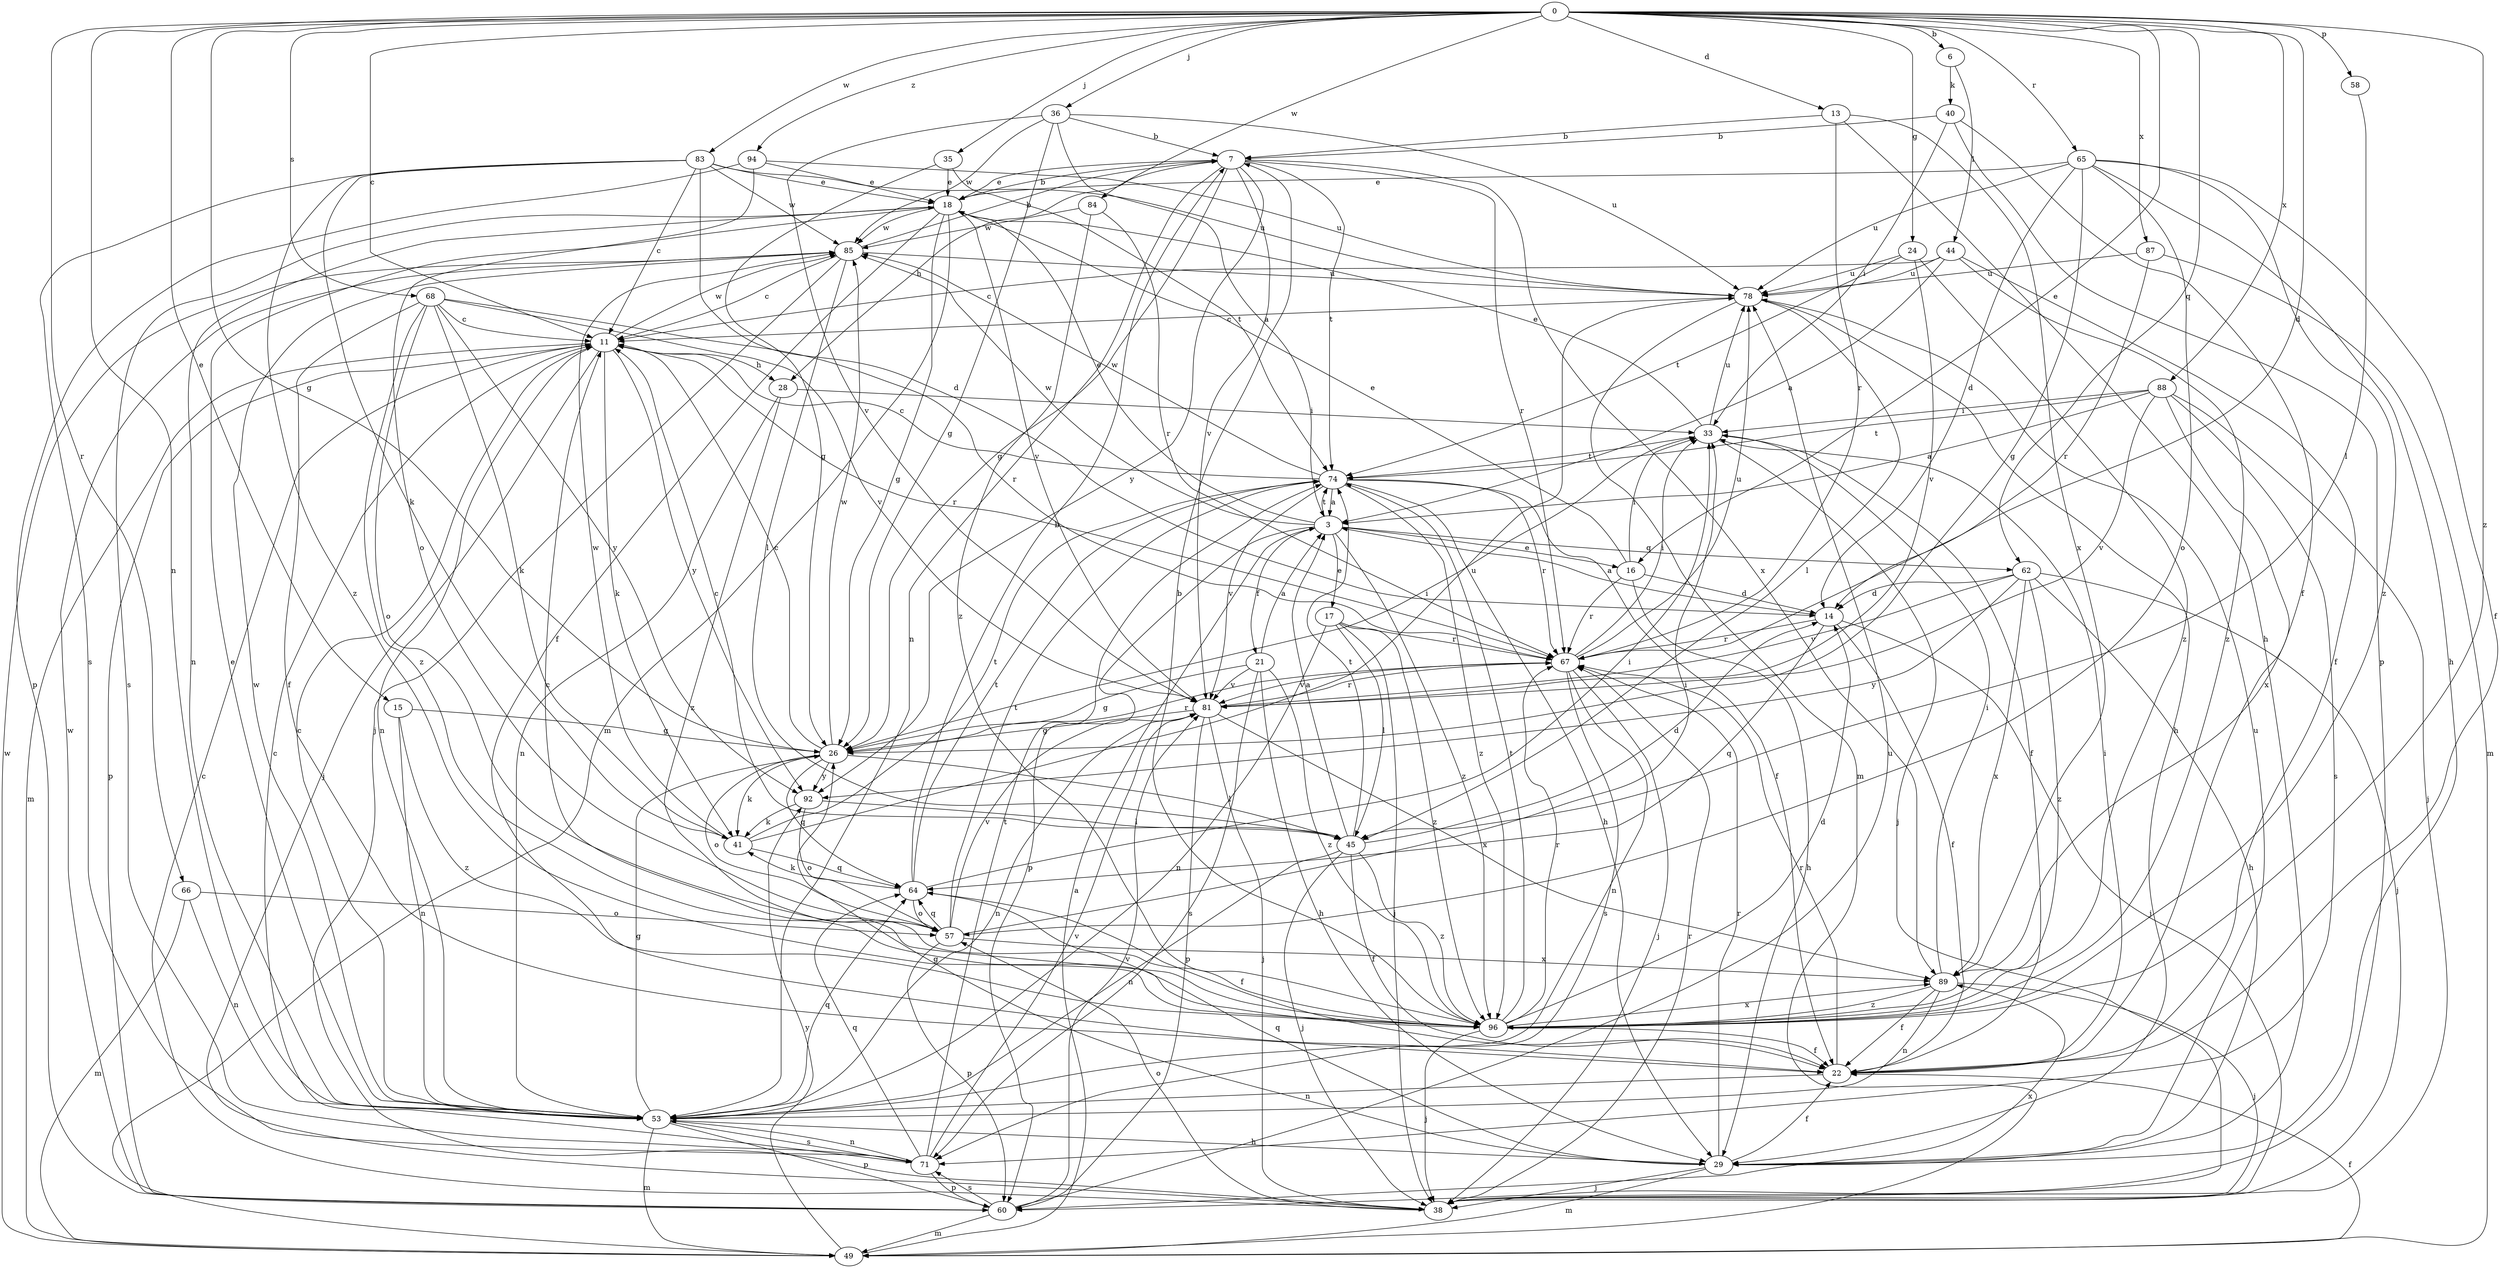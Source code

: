 strict digraph  {
0;
3;
6;
7;
11;
13;
14;
15;
16;
17;
18;
21;
22;
24;
26;
28;
29;
33;
35;
36;
38;
40;
41;
44;
45;
49;
53;
57;
58;
60;
62;
64;
65;
66;
67;
68;
71;
74;
78;
81;
83;
84;
85;
87;
88;
89;
92;
94;
96;
0 -> 6  [label=b];
0 -> 11  [label=c];
0 -> 13  [label=d];
0 -> 14  [label=d];
0 -> 15  [label=e];
0 -> 16  [label=e];
0 -> 24  [label=g];
0 -> 26  [label=g];
0 -> 35  [label=j];
0 -> 36  [label=j];
0 -> 53  [label=n];
0 -> 58  [label=p];
0 -> 62  [label=q];
0 -> 65  [label=r];
0 -> 66  [label=r];
0 -> 68  [label=s];
0 -> 83  [label=w];
0 -> 84  [label=w];
0 -> 87  [label=x];
0 -> 88  [label=x];
0 -> 94  [label=z];
0 -> 96  [label=z];
3 -> 16  [label=e];
3 -> 17  [label=e];
3 -> 18  [label=e];
3 -> 21  [label=f];
3 -> 60  [label=p];
3 -> 62  [label=q];
3 -> 74  [label=t];
3 -> 85  [label=w];
3 -> 96  [label=z];
6 -> 40  [label=k];
6 -> 44  [label=l];
7 -> 18  [label=e];
7 -> 26  [label=g];
7 -> 28  [label=h];
7 -> 53  [label=n];
7 -> 67  [label=r];
7 -> 74  [label=t];
7 -> 81  [label=v];
7 -> 89  [label=x];
7 -> 92  [label=y];
11 -> 28  [label=h];
11 -> 38  [label=j];
11 -> 41  [label=k];
11 -> 49  [label=m];
11 -> 53  [label=n];
11 -> 60  [label=p];
11 -> 67  [label=r];
11 -> 85  [label=w];
11 -> 92  [label=y];
13 -> 7  [label=b];
13 -> 29  [label=h];
13 -> 67  [label=r];
13 -> 89  [label=x];
14 -> 3  [label=a];
14 -> 22  [label=f];
14 -> 38  [label=j];
14 -> 64  [label=q];
14 -> 67  [label=r];
15 -> 26  [label=g];
15 -> 53  [label=n];
15 -> 96  [label=z];
16 -> 14  [label=d];
16 -> 18  [label=e];
16 -> 29  [label=h];
16 -> 33  [label=i];
16 -> 67  [label=r];
17 -> 38  [label=j];
17 -> 45  [label=l];
17 -> 53  [label=n];
17 -> 67  [label=r];
17 -> 96  [label=z];
18 -> 7  [label=b];
18 -> 22  [label=f];
18 -> 26  [label=g];
18 -> 49  [label=m];
18 -> 53  [label=n];
18 -> 71  [label=s];
18 -> 81  [label=v];
18 -> 85  [label=w];
21 -> 3  [label=a];
21 -> 26  [label=g];
21 -> 29  [label=h];
21 -> 71  [label=s];
21 -> 81  [label=v];
21 -> 96  [label=z];
22 -> 33  [label=i];
22 -> 53  [label=n];
22 -> 67  [label=r];
24 -> 74  [label=t];
24 -> 78  [label=u];
24 -> 81  [label=v];
24 -> 96  [label=z];
26 -> 11  [label=c];
26 -> 33  [label=i];
26 -> 41  [label=k];
26 -> 45  [label=l];
26 -> 57  [label=o];
26 -> 64  [label=q];
26 -> 67  [label=r];
26 -> 85  [label=w];
26 -> 92  [label=y];
28 -> 33  [label=i];
28 -> 53  [label=n];
28 -> 96  [label=z];
29 -> 22  [label=f];
29 -> 26  [label=g];
29 -> 38  [label=j];
29 -> 49  [label=m];
29 -> 64  [label=q];
29 -> 67  [label=r];
29 -> 78  [label=u];
33 -> 18  [label=e];
33 -> 22  [label=f];
33 -> 38  [label=j];
33 -> 74  [label=t];
33 -> 78  [label=u];
35 -> 18  [label=e];
35 -> 26  [label=g];
35 -> 74  [label=t];
36 -> 3  [label=a];
36 -> 7  [label=b];
36 -> 26  [label=g];
36 -> 78  [label=u];
36 -> 81  [label=v];
36 -> 85  [label=w];
38 -> 11  [label=c];
38 -> 57  [label=o];
38 -> 67  [label=r];
40 -> 7  [label=b];
40 -> 22  [label=f];
40 -> 33  [label=i];
40 -> 60  [label=p];
41 -> 64  [label=q];
41 -> 74  [label=t];
41 -> 78  [label=u];
41 -> 85  [label=w];
44 -> 3  [label=a];
44 -> 11  [label=c];
44 -> 22  [label=f];
44 -> 78  [label=u];
44 -> 96  [label=z];
45 -> 3  [label=a];
45 -> 11  [label=c];
45 -> 14  [label=d];
45 -> 22  [label=f];
45 -> 38  [label=j];
45 -> 53  [label=n];
45 -> 74  [label=t];
45 -> 96  [label=z];
49 -> 3  [label=a];
49 -> 22  [label=f];
49 -> 85  [label=w];
49 -> 92  [label=y];
53 -> 11  [label=c];
53 -> 18  [label=e];
53 -> 26  [label=g];
53 -> 29  [label=h];
53 -> 49  [label=m];
53 -> 60  [label=p];
53 -> 64  [label=q];
53 -> 71  [label=s];
53 -> 85  [label=w];
57 -> 33  [label=i];
57 -> 60  [label=p];
57 -> 64  [label=q];
57 -> 74  [label=t];
57 -> 81  [label=v];
57 -> 89  [label=x];
58 -> 45  [label=l];
60 -> 49  [label=m];
60 -> 71  [label=s];
60 -> 78  [label=u];
60 -> 81  [label=v];
60 -> 85  [label=w];
60 -> 89  [label=x];
62 -> 14  [label=d];
62 -> 29  [label=h];
62 -> 38  [label=j];
62 -> 81  [label=v];
62 -> 89  [label=x];
62 -> 92  [label=y];
62 -> 96  [label=z];
64 -> 7  [label=b];
64 -> 22  [label=f];
64 -> 33  [label=i];
64 -> 41  [label=k];
64 -> 57  [label=o];
64 -> 74  [label=t];
65 -> 14  [label=d];
65 -> 18  [label=e];
65 -> 22  [label=f];
65 -> 26  [label=g];
65 -> 29  [label=h];
65 -> 57  [label=o];
65 -> 78  [label=u];
65 -> 96  [label=z];
66 -> 49  [label=m];
66 -> 53  [label=n];
66 -> 57  [label=o];
67 -> 33  [label=i];
67 -> 38  [label=j];
67 -> 53  [label=n];
67 -> 71  [label=s];
67 -> 78  [label=u];
67 -> 81  [label=v];
68 -> 11  [label=c];
68 -> 22  [label=f];
68 -> 41  [label=k];
68 -> 57  [label=o];
68 -> 67  [label=r];
68 -> 81  [label=v];
68 -> 92  [label=y];
68 -> 96  [label=z];
71 -> 11  [label=c];
71 -> 53  [label=n];
71 -> 60  [label=p];
71 -> 64  [label=q];
71 -> 74  [label=t];
71 -> 81  [label=v];
74 -> 3  [label=a];
74 -> 11  [label=c];
74 -> 22  [label=f];
74 -> 29  [label=h];
74 -> 67  [label=r];
74 -> 81  [label=v];
74 -> 85  [label=w];
74 -> 96  [label=z];
78 -> 11  [label=c];
78 -> 29  [label=h];
78 -> 45  [label=l];
78 -> 49  [label=m];
81 -> 26  [label=g];
81 -> 38  [label=j];
81 -> 53  [label=n];
81 -> 60  [label=p];
81 -> 67  [label=r];
81 -> 89  [label=x];
83 -> 11  [label=c];
83 -> 14  [label=d];
83 -> 18  [label=e];
83 -> 41  [label=k];
83 -> 71  [label=s];
83 -> 78  [label=u];
83 -> 85  [label=w];
83 -> 96  [label=z];
84 -> 67  [label=r];
84 -> 85  [label=w];
84 -> 96  [label=z];
85 -> 7  [label=b];
85 -> 11  [label=c];
85 -> 38  [label=j];
85 -> 45  [label=l];
85 -> 78  [label=u];
87 -> 49  [label=m];
87 -> 67  [label=r];
87 -> 78  [label=u];
88 -> 3  [label=a];
88 -> 33  [label=i];
88 -> 38  [label=j];
88 -> 71  [label=s];
88 -> 74  [label=t];
88 -> 81  [label=v];
88 -> 89  [label=x];
89 -> 22  [label=f];
89 -> 33  [label=i];
89 -> 38  [label=j];
89 -> 53  [label=n];
89 -> 96  [label=z];
92 -> 41  [label=k];
92 -> 45  [label=l];
92 -> 57  [label=o];
94 -> 18  [label=e];
94 -> 57  [label=o];
94 -> 60  [label=p];
94 -> 78  [label=u];
96 -> 7  [label=b];
96 -> 11  [label=c];
96 -> 14  [label=d];
96 -> 22  [label=f];
96 -> 38  [label=j];
96 -> 67  [label=r];
96 -> 74  [label=t];
96 -> 89  [label=x];
}
